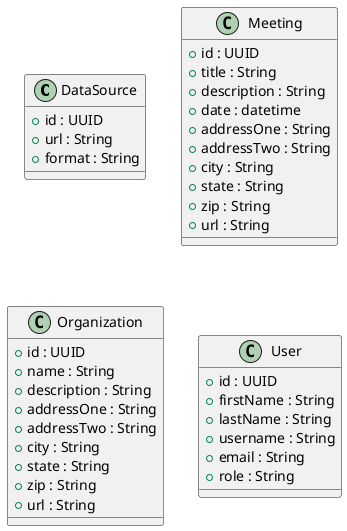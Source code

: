 @startuml
'Classes which are explictly part of the public API
class DataSource {
    +id : UUID
    +url : String
    +format : String
}

class Meeting {
    +id : UUID
    +title : String
    +description : String
    +date : datetime
    +addressOne : String
    +addressTwo : String
    +city : String
    +state : String
    +zip : String
    +url : String
}

class Organization {
    +id : UUID
    +name : String
    +description : String
    +addressOne : String
    +addressTwo : String
    +city : String
    +state : String
    +zip : String
    +url : String
}

class User {
    +id : UUID
    +firstName : String
    +lastName : String
    +username : String
    +email : String
    +role : String
}
@enduml
